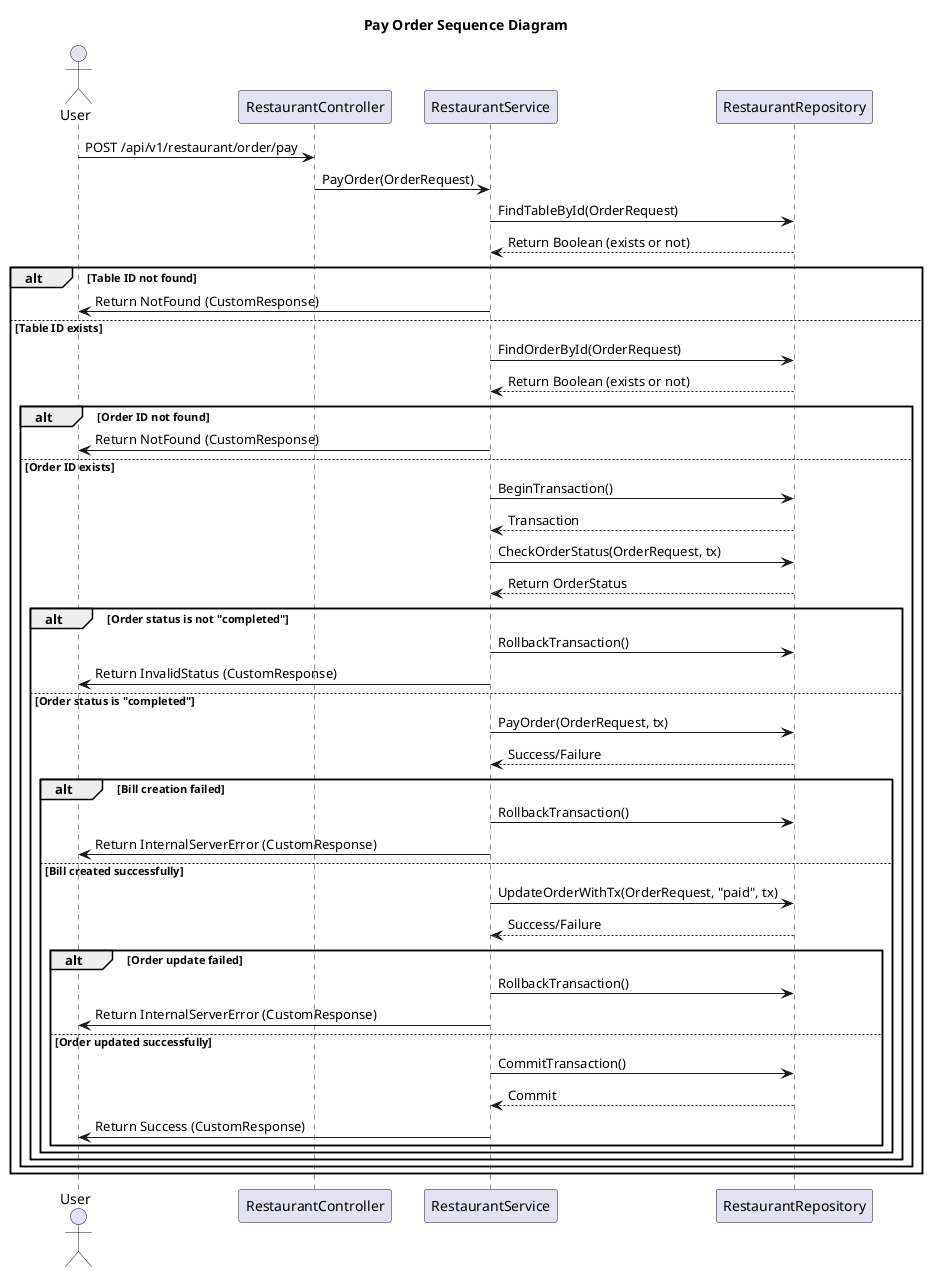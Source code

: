 @startuml
'https://plantuml.com/sequence-diagram
title Pay Order Sequence Diagram
actor User
participant "RestaurantController" as Controller
participant "RestaurantService" as Service
participant "RestaurantRepository" as Repository

User -> Controller: POST /api/v1/restaurant/order/pay
Controller -> Service: PayOrder(OrderRequest)

Service -> Repository: FindTableById(OrderRequest)
Repository --> Service: Return Boolean (exists or not)

alt Table ID not found
    Service -> User: Return NotFound (CustomResponse)
else Table ID exists
    Service -> Repository: FindOrderById(OrderRequest)
    Repository --> Service: Return Boolean (exists or not)
    alt Order ID not found
        Service -> User: Return NotFound (CustomResponse)
    else Order ID exists
        Service -> Repository: BeginTransaction()
        Repository --> Service: Transaction

        Service -> Repository: CheckOrderStatus(OrderRequest, tx)

        Repository --> Service: Return OrderStatus

        alt Order status is not "completed"
            Service -> Repository: RollbackTransaction()
            Service -> User: Return InvalidStatus (CustomResponse)
        else Order status is "completed"
            Service -> Repository: PayOrder(OrderRequest, tx)
            Repository --> Service: Success/Failure

            alt Bill creation failed
                Service -> Repository: RollbackTransaction()
                Service -> User: Return InternalServerError (CustomResponse)
            else Bill created successfully
                Service -> Repository: UpdateOrderWithTx(OrderRequest, "paid", tx)
                Repository --> Service: Success/Failure

                alt Order update failed
                    Service -> Repository: RollbackTransaction()
                    Service -> User: Return InternalServerError (CustomResponse)
                else Order updated successfully
                    Service -> Repository: CommitTransaction()
                    Repository --> Service: Commit
                    Service -> User: Return Success (CustomResponse)
                end
            end
        end
    end
end
@enduml